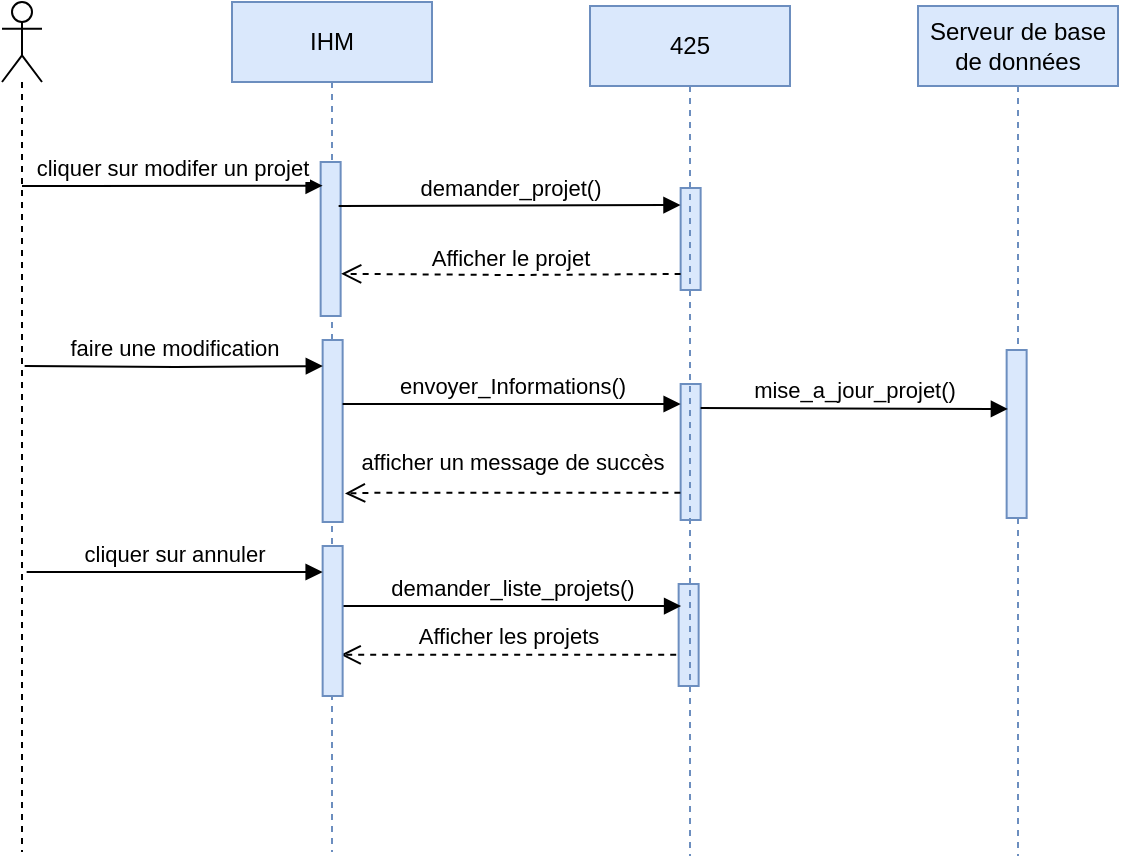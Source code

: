 <mxfile version="17.1.3" type="github">
  <diagram id="pMdvGQTgfd6tATdUP3s-" name="Page-1">
    <mxGraphModel dx="918" dy="584" grid="0" gridSize="10" guides="1" tooltips="1" connect="1" arrows="1" fold="1" page="1" pageScale="1" pageWidth="827" pageHeight="1169" math="0" shadow="0">
      <root>
        <mxCell id="0" />
        <mxCell id="1" parent="0" />
        <mxCell id="4Lf0XL2MjuKjjBDdzLdH-1" value="" style="shape=umlLifeline;participant=umlActor;perimeter=lifelinePerimeter;whiteSpace=wrap;html=1;container=1;collapsible=0;recursiveResize=0;verticalAlign=top;spacingTop=36;outlineConnect=0;" vertex="1" parent="1">
          <mxGeometry x="200" y="100" width="20" height="425" as="geometry" />
        </mxCell>
        <mxCell id="4Lf0XL2MjuKjjBDdzLdH-2" value="IHM" style="shape=umlLifeline;perimeter=lifelinePerimeter;whiteSpace=wrap;html=1;container=1;collapsible=0;recursiveResize=0;outlineConnect=0;fillColor=#dae8fc;strokeColor=#6c8ebf;" vertex="1" parent="1">
          <mxGeometry x="315" y="100" width="100" height="425" as="geometry" />
        </mxCell>
        <mxCell id="4Lf0XL2MjuKjjBDdzLdH-10" value="Serveur de base de données" style="shape=umlLifeline;perimeter=lifelinePerimeter;whiteSpace=wrap;html=1;container=1;collapsible=0;recursiveResize=0;outlineConnect=0;fillColor=#dae8fc;strokeColor=#6c8ebf;" vertex="1" parent="1">
          <mxGeometry x="658" y="102" width="100" height="425" as="geometry" />
        </mxCell>
        <mxCell id="4Lf0XL2MjuKjjBDdzLdH-24" value="" style="html=1;points=[];perimeter=orthogonalPerimeter;fillColor=#dae8fc;strokeColor=#6c8ebf;" vertex="1" parent="4Lf0XL2MjuKjjBDdzLdH-10">
          <mxGeometry x="-298.68" y="78" width="10" height="77" as="geometry" />
        </mxCell>
        <mxCell id="4Lf0XL2MjuKjjBDdzLdH-25" value="cliquer sur modifer un projet" style="html=1;verticalAlign=bottom;endArrow=block;entryX=-0.001;entryY=0.167;rounded=0;edgeStyle=orthogonalEdgeStyle;entryDx=0;entryDy=0;entryPerimeter=0;" edge="1" parent="4Lf0XL2MjuKjjBDdzLdH-10">
          <mxGeometry relative="1" as="geometry">
            <mxPoint x="-447.998" y="90" as="sourcePoint" />
            <Array as="points">
              <mxPoint x="-415.68" y="90" />
              <mxPoint x="-415.68" y="90" />
            </Array>
            <mxPoint x="-297.69" y="89.859" as="targetPoint" />
          </mxGeometry>
        </mxCell>
        <mxCell id="4Lf0XL2MjuKjjBDdzLdH-26" value="" style="html=1;points=[];perimeter=orthogonalPerimeter;fillColor=#dae8fc;strokeColor=#6c8ebf;" vertex="1" parent="4Lf0XL2MjuKjjBDdzLdH-10">
          <mxGeometry x="-297.68" y="167" width="10" height="91" as="geometry" />
        </mxCell>
        <mxCell id="4Lf0XL2MjuKjjBDdzLdH-27" value="" style="html=1;points=[];perimeter=orthogonalPerimeter;fillColor=#dae8fc;strokeColor=#6c8ebf;" vertex="1" parent="4Lf0XL2MjuKjjBDdzLdH-10">
          <mxGeometry x="44.32" y="172" width="10" height="84" as="geometry" />
        </mxCell>
        <mxCell id="4Lf0XL2MjuKjjBDdzLdH-28" value="" style="html=1;points=[];perimeter=orthogonalPerimeter;fillColor=#dae8fc;strokeColor=#6c8ebf;" vertex="1" parent="4Lf0XL2MjuKjjBDdzLdH-10">
          <mxGeometry x="-118.68" y="91" width="10" height="51" as="geometry" />
        </mxCell>
        <mxCell id="4Lf0XL2MjuKjjBDdzLdH-29" value="demander_projet()" style="html=1;verticalAlign=bottom;endArrow=block;rounded=0;entryX=-0.008;entryY=0.167;entryDx=0;entryDy=0;entryPerimeter=0;edgeStyle=orthogonalEdgeStyle;" edge="1" parent="4Lf0XL2MjuKjjBDdzLdH-10" target="4Lf0XL2MjuKjjBDdzLdH-28">
          <mxGeometry width="80" relative="1" as="geometry">
            <mxPoint x="-289.68" y="100" as="sourcePoint" />
            <mxPoint x="-704.68" y="3" as="targetPoint" />
            <Array as="points">
              <mxPoint x="-290.68" y="100" />
              <mxPoint x="-204.68" y="100" />
            </Array>
          </mxGeometry>
        </mxCell>
        <mxCell id="4Lf0XL2MjuKjjBDdzLdH-30" value="Afficher le projet" style="html=1;verticalAlign=bottom;endArrow=open;dashed=1;endSize=8;rounded=0;edgeStyle=orthogonalEdgeStyle;entryX=1.025;entryY=0.726;entryDx=0;entryDy=0;entryPerimeter=0;" edge="1" parent="4Lf0XL2MjuKjjBDdzLdH-10" target="4Lf0XL2MjuKjjBDdzLdH-24">
          <mxGeometry relative="1" as="geometry">
            <mxPoint x="-784.68" y="31" as="targetPoint" />
            <mxPoint x="-118.68" y="134" as="sourcePoint" />
            <Array as="points" />
          </mxGeometry>
        </mxCell>
        <mxCell id="4Lf0XL2MjuKjjBDdzLdH-31" value="" style="html=1;points=[];perimeter=orthogonalPerimeter;fillColor=#dae8fc;strokeColor=#6c8ebf;" vertex="1" parent="4Lf0XL2MjuKjjBDdzLdH-10">
          <mxGeometry x="-119.68" y="289" width="10" height="51" as="geometry" />
        </mxCell>
        <mxCell id="4Lf0XL2MjuKjjBDdzLdH-32" value="Afficher les projets" style="html=1;verticalAlign=bottom;endArrow=open;dashed=1;endSize=8;rounded=0;edgeStyle=orthogonalEdgeStyle;exitX=-0.122;exitY=0.616;exitDx=0;exitDy=0;exitPerimeter=0;" edge="1" parent="4Lf0XL2MjuKjjBDdzLdH-10">
          <mxGeometry relative="1" as="geometry">
            <mxPoint x="-288.68" y="324.4" as="targetPoint" />
            <mxPoint x="-120.9" y="324.416" as="sourcePoint" />
            <Array as="points">
              <mxPoint x="-142.68" y="324" />
              <mxPoint x="-142.68" y="324" />
            </Array>
          </mxGeometry>
        </mxCell>
        <mxCell id="4Lf0XL2MjuKjjBDdzLdH-33" value="demander_liste_projets()" style="html=1;verticalAlign=bottom;endArrow=block;rounded=0;entryX=0.045;entryY=0.339;entryDx=0;entryDy=0;entryPerimeter=0;edgeStyle=orthogonalEdgeStyle;" edge="1" parent="4Lf0XL2MjuKjjBDdzLdH-10">
          <mxGeometry width="80" relative="1" as="geometry">
            <mxPoint x="-287.91" y="300.002" as="sourcePoint" />
            <mxPoint x="-118.46" y="300.018" as="targetPoint" />
            <Array as="points">
              <mxPoint x="-219.91" y="300.78" />
            </Array>
          </mxGeometry>
        </mxCell>
        <mxCell id="4Lf0XL2MjuKjjBDdzLdH-34" value="" style="html=1;points=[];perimeter=orthogonalPerimeter;fillColor=#dae8fc;strokeColor=#6c8ebf;" vertex="1" parent="4Lf0XL2MjuKjjBDdzLdH-10">
          <mxGeometry x="-118.68" y="189" width="10" height="68" as="geometry" />
        </mxCell>
        <mxCell id="4Lf0XL2MjuKjjBDdzLdH-35" value="envoyer_Informations()" style="html=1;verticalAlign=bottom;endArrow=block;rounded=0;edgeStyle=orthogonalEdgeStyle;" edge="1" parent="4Lf0XL2MjuKjjBDdzLdH-10" target="4Lf0XL2MjuKjjBDdzLdH-34">
          <mxGeometry width="80" relative="1" as="geometry">
            <mxPoint x="-287.68" y="199" as="sourcePoint" />
            <mxPoint x="-138.68" y="200" as="targetPoint" />
            <Array as="points">
              <mxPoint x="-200.68" y="199" />
              <mxPoint x="-200.68" y="199" />
            </Array>
          </mxGeometry>
        </mxCell>
        <mxCell id="4Lf0XL2MjuKjjBDdzLdH-36" value="afficher un message de succès" style="html=1;verticalAlign=bottom;endArrow=open;dashed=1;endSize=8;rounded=0;edgeStyle=orthogonalEdgeStyle;exitX=-0.112;exitY=0.85;exitDx=0;exitDy=0;exitPerimeter=0;entryX=1.116;entryY=0.843;entryDx=0;entryDy=0;entryPerimeter=0;" edge="1" parent="4Lf0XL2MjuKjjBDdzLdH-10" target="4Lf0XL2MjuKjjBDdzLdH-26">
          <mxGeometry x="-0.001" y="-6" relative="1" as="geometry">
            <mxPoint x="-272.68" y="243" as="targetPoint" />
            <mxPoint x="-118.8" y="243.35" as="sourcePoint" />
            <Array as="points">
              <mxPoint x="-272.68" y="243" />
            </Array>
            <mxPoint as="offset" />
          </mxGeometry>
        </mxCell>
        <mxCell id="4Lf0XL2MjuKjjBDdzLdH-37" value="mise_a_jour_projet()" style="html=1;verticalAlign=bottom;endArrow=block;rounded=0;edgeStyle=orthogonalEdgeStyle;entryX=0.063;entryY=0.351;entryDx=0;entryDy=0;entryPerimeter=0;" edge="1" parent="4Lf0XL2MjuKjjBDdzLdH-10" target="4Lf0XL2MjuKjjBDdzLdH-27">
          <mxGeometry width="80" relative="1" as="geometry">
            <mxPoint x="-108.68" y="201" as="sourcePoint" />
            <mxPoint x="35.95" y="200.885" as="targetPoint" />
            <Array as="points" />
          </mxGeometry>
        </mxCell>
        <mxCell id="4Lf0XL2MjuKjjBDdzLdH-38" value="faire une modification" style="html=1;verticalAlign=bottom;endArrow=block;rounded=0;edgeStyle=orthogonalEdgeStyle;entryX=0.009;entryY=0.143;entryDx=0;entryDy=0;entryPerimeter=0;" edge="1" parent="4Lf0XL2MjuKjjBDdzLdH-10" target="4Lf0XL2MjuKjjBDdzLdH-26">
          <mxGeometry relative="1" as="geometry">
            <mxPoint x="-446.68" y="180" as="sourcePoint" />
            <Array as="points" />
            <mxPoint x="-300.68" y="180" as="targetPoint" />
          </mxGeometry>
        </mxCell>
        <mxCell id="4Lf0XL2MjuKjjBDdzLdH-39" value="" style="html=1;points=[];perimeter=orthogonalPerimeter;fillColor=#dae8fc;strokeColor=#6c8ebf;" vertex="1" parent="4Lf0XL2MjuKjjBDdzLdH-10">
          <mxGeometry x="-297.68" y="270" width="10" height="75" as="geometry" />
        </mxCell>
        <mxCell id="4Lf0XL2MjuKjjBDdzLdH-40" value="cliquer sur annuler" style="html=1;verticalAlign=bottom;endArrow=block;rounded=0;edgeStyle=orthogonalEdgeStyle;" edge="1" parent="4Lf0XL2MjuKjjBDdzLdH-10">
          <mxGeometry relative="1" as="geometry">
            <mxPoint x="-445.68" y="283" as="sourcePoint" />
            <Array as="points" />
            <mxPoint x="-297.68" y="283" as="targetPoint" />
          </mxGeometry>
        </mxCell>
        <mxCell id="4Lf0XL2MjuKjjBDdzLdH-13" value="425" style="shape=umlLifeline;perimeter=lifelinePerimeter;whiteSpace=wrap;html=1;container=1;collapsible=0;recursiveResize=0;outlineConnect=0;fillColor=#dae8fc;strokeColor=#6c8ebf;" vertex="1" parent="1">
          <mxGeometry x="494" y="102" width="100" height="425" as="geometry" />
        </mxCell>
      </root>
    </mxGraphModel>
  </diagram>
</mxfile>
